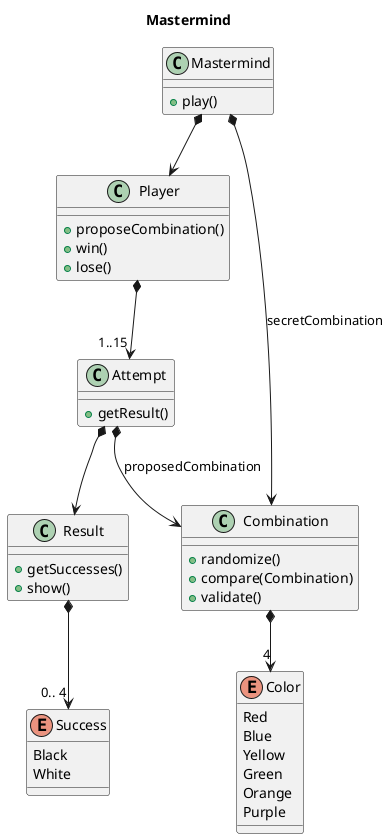 @startuml

title Mastermind

class Mastermind {
    +play()
}

class Player {
    +proposeCombination()
    +win()
    +lose()
}

class Combination {
    +randomize()
    +compare(Combination)
    +validate()
}

class Attempt {
    +getResult()
}

class Result {
    +getSuccesses()
    +show()
}

enum Success {
    Black
    White
}

enum Color {
    Red
    Blue
    Yellow
    Green
    Orange
    Purple
}

Mastermind *--> Player
Mastermind *--> Combination : secretCombination
Player *--> "1..15" Attempt
Combination *--> "4" Color
Attempt *--> Result
Attempt *--> Combination : proposedCombination
Result *--> "0.. 4" Success

@enduml
